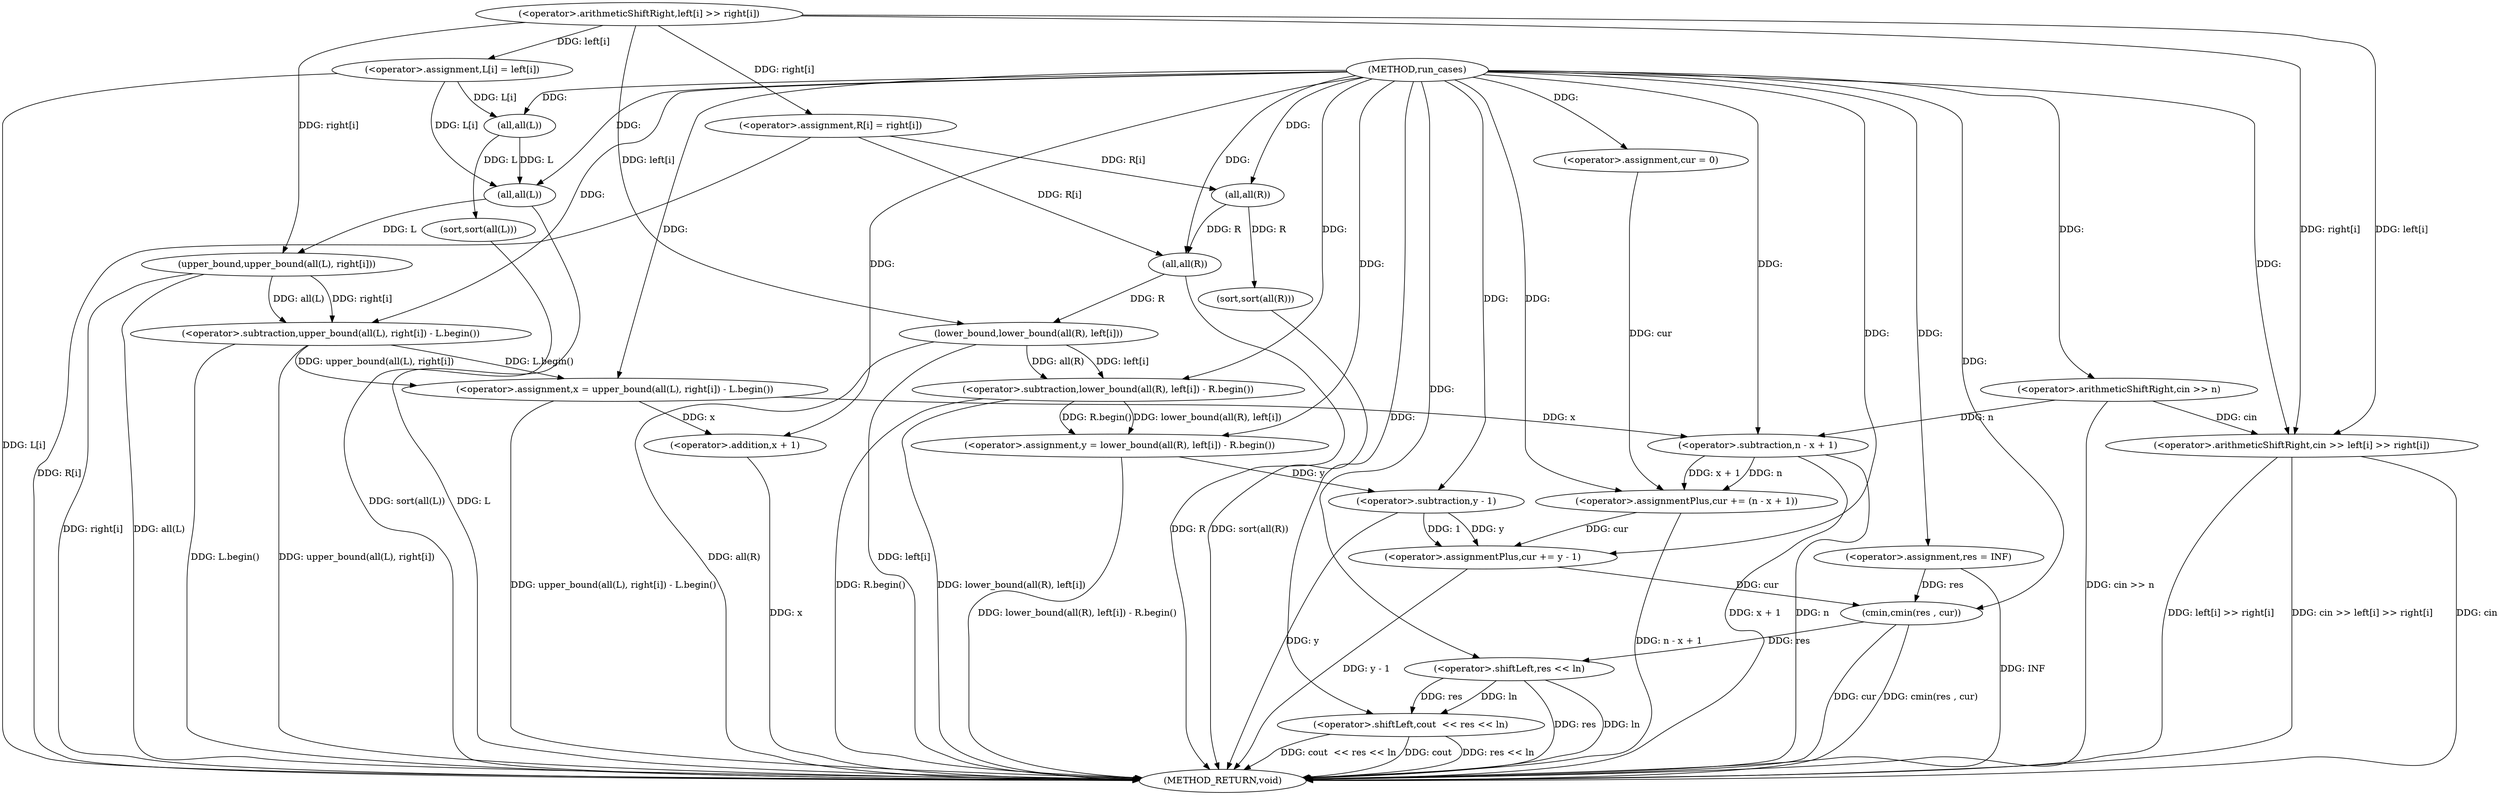 digraph "run_cases" {  
"1000538" [label = "(METHOD,run_cases)" ]
"1000629" [label = "(METHOD_RETURN,void)" ]
"1000541" [label = "(<operator>.arithmeticShiftRight,cin >> n)" ]
"1000573" [label = "(<operator>.assignment,res = INF)" ]
"1000576" [label = "(sort,sort(all(L)))" ]
"1000579" [label = "(sort,sort(all(R)))" ]
"1000624" [label = "(<operator>.shiftLeft,cout  << res << ln)" ]
"1000549" [label = "(<operator>.arithmeticShiftRight,cin >> left[i] >> right[i])" ]
"1000558" [label = "(<operator>.assignment,L[i] = left[i])" ]
"1000565" [label = "(<operator>.assignment,R[i] = right[i])" ]
"1000584" [label = "(<operator>.assignment,cur = 0)" ]
"1000588" [label = "(<operator>.assignment,x = upper_bound(all(L), right[i]) - L.begin())" ]
"1000598" [label = "(<operator>.assignmentPlus,cur += (n - x + 1))" ]
"1000606" [label = "(<operator>.assignment,y = lower_bound(all(R), left[i]) - R.begin())" ]
"1000616" [label = "(<operator>.assignmentPlus,cur += y - 1)" ]
"1000621" [label = "(cmin,cmin(res , cur))" ]
"1000577" [label = "(all,all(L))" ]
"1000580" [label = "(all,all(R))" ]
"1000626" [label = "(<operator>.shiftLeft,res << ln)" ]
"1000551" [label = "(<operator>.arithmeticShiftRight,left[i] >> right[i])" ]
"1000590" [label = "(<operator>.subtraction,upper_bound(all(L), right[i]) - L.begin())" ]
"1000600" [label = "(<operator>.subtraction,n - x + 1)" ]
"1000608" [label = "(<operator>.subtraction,lower_bound(all(R), left[i]) - R.begin())" ]
"1000618" [label = "(<operator>.subtraction,y - 1)" ]
"1000591" [label = "(upper_bound,upper_bound(all(L), right[i]))" ]
"1000602" [label = "(<operator>.addition,x + 1)" ]
"1000609" [label = "(lower_bound,lower_bound(all(R), left[i]))" ]
"1000592" [label = "(all,all(L))" ]
"1000610" [label = "(all,all(R))" ]
  "1000541" -> "1000629"  [ label = "DDG: cin >> n"] 
  "1000549" -> "1000629"  [ label = "DDG: cin"] 
  "1000549" -> "1000629"  [ label = "DDG: left[i] >> right[i]"] 
  "1000549" -> "1000629"  [ label = "DDG: cin >> left[i] >> right[i]"] 
  "1000558" -> "1000629"  [ label = "DDG: L[i]"] 
  "1000565" -> "1000629"  [ label = "DDG: R[i]"] 
  "1000576" -> "1000629"  [ label = "DDG: sort(all(L))"] 
  "1000579" -> "1000629"  [ label = "DDG: sort(all(R))"] 
  "1000592" -> "1000629"  [ label = "DDG: L"] 
  "1000591" -> "1000629"  [ label = "DDG: all(L)"] 
  "1000591" -> "1000629"  [ label = "DDG: right[i]"] 
  "1000590" -> "1000629"  [ label = "DDG: upper_bound(all(L), right[i])"] 
  "1000590" -> "1000629"  [ label = "DDG: L.begin()"] 
  "1000588" -> "1000629"  [ label = "DDG: upper_bound(all(L), right[i]) - L.begin()"] 
  "1000600" -> "1000629"  [ label = "DDG: n"] 
  "1000602" -> "1000629"  [ label = "DDG: x"] 
  "1000600" -> "1000629"  [ label = "DDG: x + 1"] 
  "1000598" -> "1000629"  [ label = "DDG: n - x + 1"] 
  "1000610" -> "1000629"  [ label = "DDG: R"] 
  "1000609" -> "1000629"  [ label = "DDG: all(R)"] 
  "1000609" -> "1000629"  [ label = "DDG: left[i]"] 
  "1000608" -> "1000629"  [ label = "DDG: lower_bound(all(R), left[i])"] 
  "1000608" -> "1000629"  [ label = "DDG: R.begin()"] 
  "1000606" -> "1000629"  [ label = "DDG: lower_bound(all(R), left[i]) - R.begin()"] 
  "1000618" -> "1000629"  [ label = "DDG: y"] 
  "1000616" -> "1000629"  [ label = "DDG: y - 1"] 
  "1000621" -> "1000629"  [ label = "DDG: cur"] 
  "1000621" -> "1000629"  [ label = "DDG: cmin(res , cur)"] 
  "1000626" -> "1000629"  [ label = "DDG: res"] 
  "1000624" -> "1000629"  [ label = "DDG: res << ln"] 
  "1000624" -> "1000629"  [ label = "DDG: cout  << res << ln"] 
  "1000624" -> "1000629"  [ label = "DDG: cout"] 
  "1000626" -> "1000629"  [ label = "DDG: ln"] 
  "1000573" -> "1000629"  [ label = "DDG: INF"] 
  "1000538" -> "1000573"  [ label = "DDG: "] 
  "1000538" -> "1000541"  [ label = "DDG: "] 
  "1000551" -> "1000558"  [ label = "DDG: left[i]"] 
  "1000551" -> "1000565"  [ label = "DDG: right[i]"] 
  "1000577" -> "1000576"  [ label = "DDG: L"] 
  "1000580" -> "1000579"  [ label = "DDG: R"] 
  "1000538" -> "1000584"  [ label = "DDG: "] 
  "1000590" -> "1000588"  [ label = "DDG: L.begin()"] 
  "1000590" -> "1000588"  [ label = "DDG: upper_bound(all(L), right[i])"] 
  "1000600" -> "1000598"  [ label = "DDG: x + 1"] 
  "1000600" -> "1000598"  [ label = "DDG: n"] 
  "1000608" -> "1000606"  [ label = "DDG: R.begin()"] 
  "1000608" -> "1000606"  [ label = "DDG: lower_bound(all(R), left[i])"] 
  "1000618" -> "1000616"  [ label = "DDG: y"] 
  "1000618" -> "1000616"  [ label = "DDG: 1"] 
  "1000538" -> "1000624"  [ label = "DDG: "] 
  "1000626" -> "1000624"  [ label = "DDG: ln"] 
  "1000626" -> "1000624"  [ label = "DDG: res"] 
  "1000541" -> "1000549"  [ label = "DDG: cin"] 
  "1000538" -> "1000549"  [ label = "DDG: "] 
  "1000551" -> "1000549"  [ label = "DDG: left[i]"] 
  "1000551" -> "1000549"  [ label = "DDG: right[i]"] 
  "1000558" -> "1000577"  [ label = "DDG: L[i]"] 
  "1000538" -> "1000577"  [ label = "DDG: "] 
  "1000565" -> "1000580"  [ label = "DDG: R[i]"] 
  "1000538" -> "1000580"  [ label = "DDG: "] 
  "1000538" -> "1000588"  [ label = "DDG: "] 
  "1000584" -> "1000598"  [ label = "DDG: cur"] 
  "1000538" -> "1000598"  [ label = "DDG: "] 
  "1000538" -> "1000606"  [ label = "DDG: "] 
  "1000598" -> "1000616"  [ label = "DDG: cur"] 
  "1000538" -> "1000616"  [ label = "DDG: "] 
  "1000573" -> "1000621"  [ label = "DDG: res"] 
  "1000538" -> "1000621"  [ label = "DDG: "] 
  "1000616" -> "1000621"  [ label = "DDG: cur"] 
  "1000621" -> "1000626"  [ label = "DDG: res"] 
  "1000538" -> "1000626"  [ label = "DDG: "] 
  "1000591" -> "1000590"  [ label = "DDG: all(L)"] 
  "1000591" -> "1000590"  [ label = "DDG: right[i]"] 
  "1000538" -> "1000590"  [ label = "DDG: "] 
  "1000541" -> "1000600"  [ label = "DDG: n"] 
  "1000538" -> "1000600"  [ label = "DDG: "] 
  "1000588" -> "1000600"  [ label = "DDG: x"] 
  "1000609" -> "1000608"  [ label = "DDG: left[i]"] 
  "1000609" -> "1000608"  [ label = "DDG: all(R)"] 
  "1000538" -> "1000608"  [ label = "DDG: "] 
  "1000606" -> "1000618"  [ label = "DDG: y"] 
  "1000538" -> "1000618"  [ label = "DDG: "] 
  "1000592" -> "1000591"  [ label = "DDG: L"] 
  "1000551" -> "1000591"  [ label = "DDG: right[i]"] 
  "1000588" -> "1000602"  [ label = "DDG: x"] 
  "1000538" -> "1000602"  [ label = "DDG: "] 
  "1000610" -> "1000609"  [ label = "DDG: R"] 
  "1000551" -> "1000609"  [ label = "DDG: left[i]"] 
  "1000558" -> "1000592"  [ label = "DDG: L[i]"] 
  "1000577" -> "1000592"  [ label = "DDG: L"] 
  "1000538" -> "1000592"  [ label = "DDG: "] 
  "1000565" -> "1000610"  [ label = "DDG: R[i]"] 
  "1000580" -> "1000610"  [ label = "DDG: R"] 
  "1000538" -> "1000610"  [ label = "DDG: "] 
}
